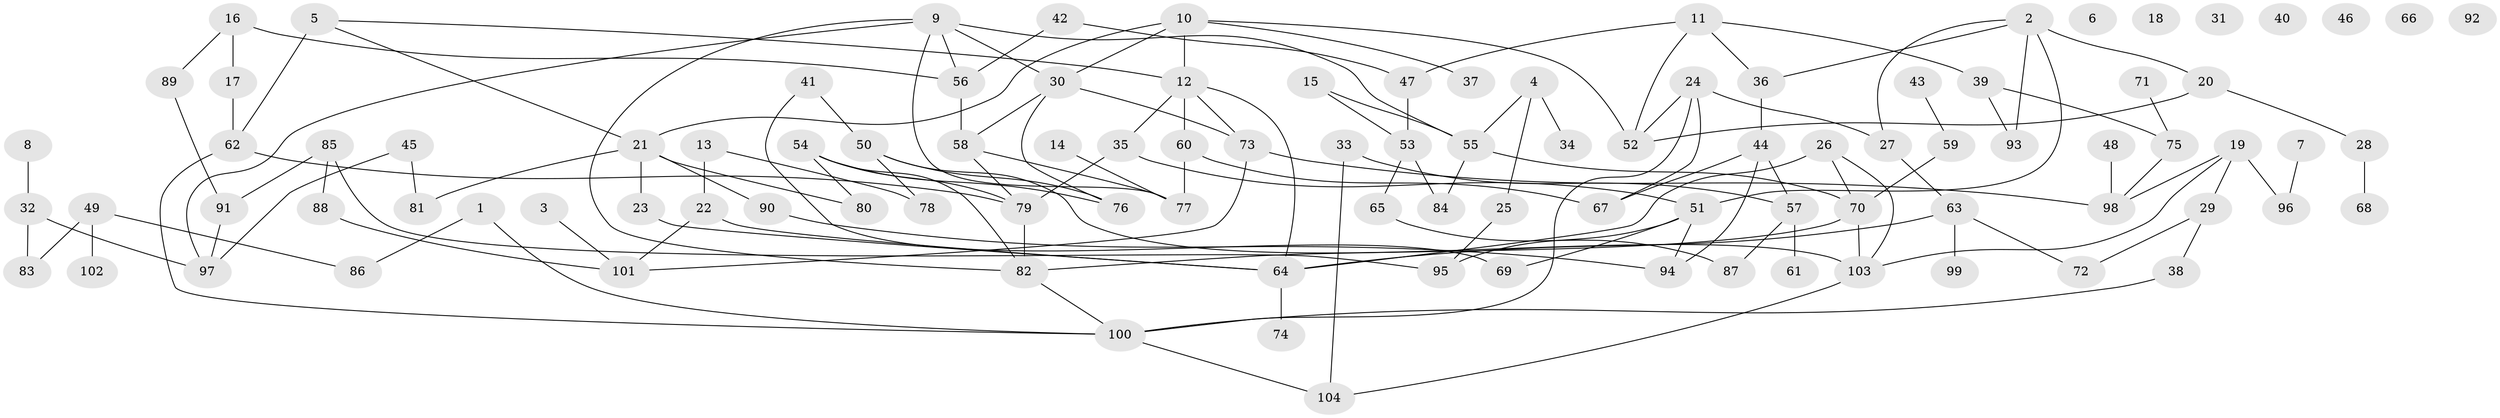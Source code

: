 // Generated by graph-tools (version 1.1) at 2025/00/03/09/25 03:00:45]
// undirected, 104 vertices, 143 edges
graph export_dot {
graph [start="1"]
  node [color=gray90,style=filled];
  1;
  2;
  3;
  4;
  5;
  6;
  7;
  8;
  9;
  10;
  11;
  12;
  13;
  14;
  15;
  16;
  17;
  18;
  19;
  20;
  21;
  22;
  23;
  24;
  25;
  26;
  27;
  28;
  29;
  30;
  31;
  32;
  33;
  34;
  35;
  36;
  37;
  38;
  39;
  40;
  41;
  42;
  43;
  44;
  45;
  46;
  47;
  48;
  49;
  50;
  51;
  52;
  53;
  54;
  55;
  56;
  57;
  58;
  59;
  60;
  61;
  62;
  63;
  64;
  65;
  66;
  67;
  68;
  69;
  70;
  71;
  72;
  73;
  74;
  75;
  76;
  77;
  78;
  79;
  80;
  81;
  82;
  83;
  84;
  85;
  86;
  87;
  88;
  89;
  90;
  91;
  92;
  93;
  94;
  95;
  96;
  97;
  98;
  99;
  100;
  101;
  102;
  103;
  104;
  1 -- 86;
  1 -- 100;
  2 -- 20;
  2 -- 27;
  2 -- 36;
  2 -- 51;
  2 -- 93;
  3 -- 101;
  4 -- 25;
  4 -- 34;
  4 -- 55;
  5 -- 12;
  5 -- 21;
  5 -- 62;
  7 -- 96;
  8 -- 32;
  9 -- 30;
  9 -- 55;
  9 -- 56;
  9 -- 77;
  9 -- 82;
  9 -- 97;
  10 -- 12;
  10 -- 21;
  10 -- 30;
  10 -- 37;
  10 -- 52;
  11 -- 36;
  11 -- 39;
  11 -- 47;
  11 -- 52;
  12 -- 35;
  12 -- 60;
  12 -- 64;
  12 -- 73;
  13 -- 22;
  13 -- 78;
  14 -- 77;
  15 -- 53;
  15 -- 55;
  16 -- 17;
  16 -- 56;
  16 -- 89;
  17 -- 62;
  19 -- 29;
  19 -- 96;
  19 -- 98;
  19 -- 103;
  20 -- 28;
  20 -- 52;
  21 -- 23;
  21 -- 80;
  21 -- 81;
  21 -- 90;
  22 -- 64;
  22 -- 101;
  23 -- 64;
  24 -- 27;
  24 -- 52;
  24 -- 67;
  24 -- 100;
  25 -- 95;
  26 -- 64;
  26 -- 70;
  26 -- 103;
  27 -- 63;
  28 -- 68;
  29 -- 38;
  29 -- 72;
  30 -- 58;
  30 -- 73;
  30 -- 76;
  32 -- 83;
  32 -- 97;
  33 -- 57;
  33 -- 104;
  35 -- 51;
  35 -- 79;
  36 -- 44;
  38 -- 100;
  39 -- 75;
  39 -- 93;
  41 -- 50;
  41 -- 69;
  42 -- 47;
  42 -- 56;
  43 -- 59;
  44 -- 57;
  44 -- 67;
  44 -- 94;
  45 -- 81;
  45 -- 97;
  47 -- 53;
  48 -- 98;
  49 -- 83;
  49 -- 86;
  49 -- 102;
  50 -- 76;
  50 -- 78;
  50 -- 103;
  51 -- 69;
  51 -- 94;
  51 -- 95;
  53 -- 65;
  53 -- 84;
  54 -- 76;
  54 -- 79;
  54 -- 80;
  54 -- 82;
  55 -- 70;
  55 -- 84;
  56 -- 58;
  57 -- 61;
  57 -- 87;
  58 -- 77;
  58 -- 79;
  59 -- 70;
  60 -- 67;
  60 -- 77;
  62 -- 79;
  62 -- 100;
  63 -- 64;
  63 -- 72;
  63 -- 99;
  64 -- 74;
  65 -- 87;
  70 -- 82;
  70 -- 103;
  71 -- 75;
  73 -- 98;
  73 -- 101;
  75 -- 98;
  79 -- 82;
  82 -- 100;
  85 -- 88;
  85 -- 91;
  85 -- 95;
  88 -- 101;
  89 -- 91;
  90 -- 94;
  91 -- 97;
  100 -- 104;
  103 -- 104;
}

